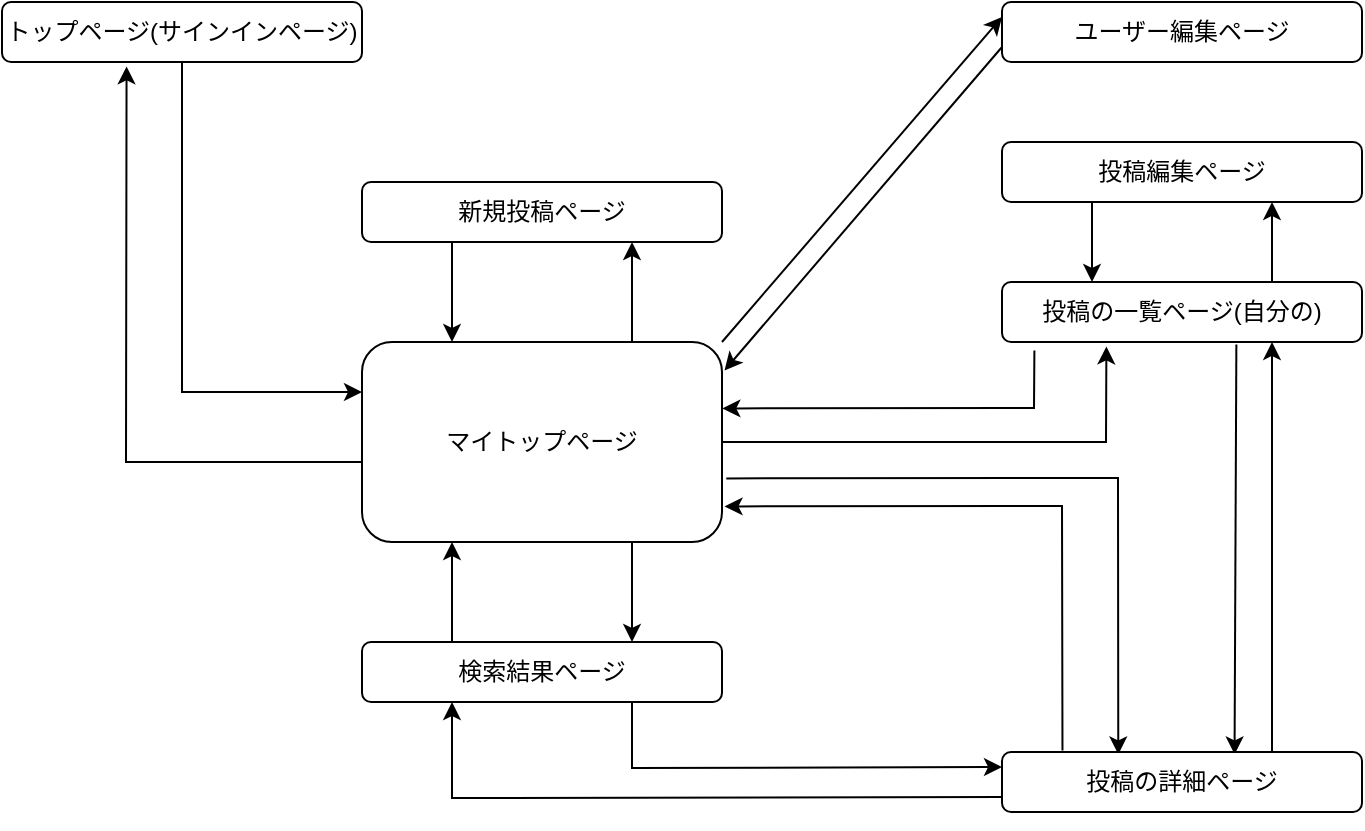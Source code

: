 <mxfile>
    <diagram id="4WiZcFKeCkeme9RHpdsZ" name="ページ1">
        <mxGraphModel dx="220" dy="951" grid="1" gridSize="10" guides="1" tooltips="1" connect="1" arrows="1" fold="1" page="1" pageScale="1" pageWidth="827" pageHeight="1169" math="0" shadow="0">
            <root>
                <mxCell id="0"/>
                <mxCell id="1" parent="0"/>
                <mxCell id="2" style="edgeStyle=none;rounded=0;html=1;strokeColor=#000000;entryX=0;entryY=0.25;entryDx=0;entryDy=0;" edge="1" parent="1" source="3" target="9">
                    <mxGeometry relative="1" as="geometry">
                        <mxPoint x="230" y="200" as="targetPoint"/>
                        <Array as="points">
                            <mxPoint x="140" y="225"/>
                        </Array>
                    </mxGeometry>
                </mxCell>
                <mxCell id="3" value="トップページ(サインインページ)" style="rounded=1;whiteSpace=wrap;html=1;" vertex="1" parent="1">
                    <mxGeometry x="50" y="30" width="180" height="30" as="geometry"/>
                </mxCell>
                <mxCell id="4" style="edgeStyle=none;html=1;exitX=0.75;exitY=0;exitDx=0;exitDy=0;entryX=0.75;entryY=1;entryDx=0;entryDy=0;" edge="1" parent="1" source="9" target="19">
                    <mxGeometry relative="1" as="geometry"/>
                </mxCell>
                <mxCell id="5" style="edgeStyle=none;html=1;exitX=0.75;exitY=1;exitDx=0;exitDy=0;entryX=0.75;entryY=0;entryDx=0;entryDy=0;" edge="1" parent="1" source="9" target="15">
                    <mxGeometry relative="1" as="geometry"/>
                </mxCell>
                <mxCell id="6" style="edgeStyle=none;rounded=0;html=1;entryX=0.346;entryY=1.073;entryDx=0;entryDy=0;entryPerimeter=0;strokeColor=#000000;exitX=0.001;exitY=0.6;exitDx=0;exitDy=0;exitPerimeter=0;" edge="1" parent="1" source="9" target="3">
                    <mxGeometry relative="1" as="geometry">
                        <mxPoint x="230" y="246" as="sourcePoint"/>
                        <Array as="points">
                            <mxPoint x="112" y="260"/>
                        </Array>
                    </mxGeometry>
                </mxCell>
                <mxCell id="7" style="edgeStyle=none;rounded=0;html=1;strokeColor=#000000;entryX=0.29;entryY=1.073;entryDx=0;entryDy=0;entryPerimeter=0;exitX=1;exitY=0.5;exitDx=0;exitDy=0;" edge="1" parent="1" source="9" target="24">
                    <mxGeometry relative="1" as="geometry">
                        <mxPoint x="411" y="250" as="sourcePoint"/>
                        <mxPoint x="600" y="201" as="targetPoint"/>
                        <Array as="points">
                            <mxPoint x="602" y="250"/>
                        </Array>
                    </mxGeometry>
                </mxCell>
                <mxCell id="8" style="edgeStyle=none;rounded=0;html=1;strokeColor=#000000;exitX=1.012;exitY=0.682;exitDx=0;exitDy=0;exitPerimeter=0;entryX=0.323;entryY=0.04;entryDx=0;entryDy=0;entryPerimeter=0;" edge="1" parent="1" source="9" target="28">
                    <mxGeometry relative="1" as="geometry">
                        <mxPoint x="420" y="294" as="sourcePoint"/>
                        <mxPoint x="610" y="401" as="targetPoint"/>
                        <Array as="points">
                            <mxPoint x="608" y="268"/>
                        </Array>
                    </mxGeometry>
                </mxCell>
                <mxCell id="9" value="マイトップページ" style="rounded=1;whiteSpace=wrap;html=1;" vertex="1" parent="1">
                    <mxGeometry x="230" y="200" width="180" height="100" as="geometry"/>
                </mxCell>
                <mxCell id="10" style="edgeStyle=none;rounded=0;html=1;strokeColor=#000000;exitX=1;exitY=0;exitDx=0;exitDy=0;entryX=0;entryY=0.25;entryDx=0;entryDy=0;" edge="1" parent="1" source="9" target="11">
                    <mxGeometry relative="1" as="geometry">
                        <mxPoint x="660" y="239" as="sourcePoint"/>
                        <mxPoint x="660" y="295" as="targetPoint"/>
                        <Array as="points"/>
                    </mxGeometry>
                </mxCell>
                <mxCell id="11" value="ユーザー編集ページ" style="rounded=1;whiteSpace=wrap;html=1;" vertex="1" parent="1">
                    <mxGeometry x="550" y="30" width="180" height="30" as="geometry"/>
                </mxCell>
                <mxCell id="12" style="edgeStyle=none;html=1;exitX=0.25;exitY=0;exitDx=0;exitDy=0;entryX=0.25;entryY=1;entryDx=0;entryDy=0;" edge="1" parent="1" source="15" target="9">
                    <mxGeometry relative="1" as="geometry"/>
                </mxCell>
                <mxCell id="13" style="edgeStyle=none;html=1;exitX=1;exitY=0.25;exitDx=0;exitDy=0;entryX=1;entryY=0.25;entryDx=0;entryDy=0;" edge="1" parent="1" source="15" target="15">
                    <mxGeometry relative="1" as="geometry"/>
                </mxCell>
                <mxCell id="14" style="edgeStyle=none;rounded=0;html=1;entryX=0;entryY=0.25;entryDx=0;entryDy=0;strokeColor=#000000;exitX=0.75;exitY=1;exitDx=0;exitDy=0;" edge="1" parent="1" source="15" target="28">
                    <mxGeometry relative="1" as="geometry">
                        <mxPoint x="360" y="380" as="sourcePoint"/>
                        <Array as="points">
                            <mxPoint x="365" y="413"/>
                        </Array>
                    </mxGeometry>
                </mxCell>
                <mxCell id="15" value="検索結果ページ" style="rounded=1;whiteSpace=wrap;html=1;" vertex="1" parent="1">
                    <mxGeometry x="230" y="350" width="180" height="30" as="geometry"/>
                </mxCell>
                <mxCell id="16" style="edgeStyle=none;rounded=0;html=1;exitX=0.25;exitY=1;exitDx=0;exitDy=0;entryX=0.25;entryY=0;entryDx=0;entryDy=0;strokeColor=#000000;" edge="1" parent="1" source="17" target="24">
                    <mxGeometry relative="1" as="geometry"/>
                </mxCell>
                <mxCell id="17" value="投稿編集ページ" style="rounded=1;whiteSpace=wrap;html=1;" vertex="1" parent="1">
                    <mxGeometry x="550" y="100" width="180" height="30" as="geometry"/>
                </mxCell>
                <mxCell id="18" style="edgeStyle=none;html=1;exitX=0.25;exitY=1;exitDx=0;exitDy=0;entryX=0.25;entryY=0;entryDx=0;entryDy=0;" edge="1" parent="1" source="19" target="9">
                    <mxGeometry relative="1" as="geometry"/>
                </mxCell>
                <mxCell id="19" value="新規投稿ページ" style="rounded=1;whiteSpace=wrap;html=1;" vertex="1" parent="1">
                    <mxGeometry x="230" y="120" width="180" height="30" as="geometry"/>
                </mxCell>
                <mxCell id="20" style="edgeStyle=none;rounded=0;html=1;exitX=0.09;exitY=1.14;exitDx=0;exitDy=0;exitPerimeter=0;entryX=1.001;entryY=0.332;entryDx=0;entryDy=0;entryPerimeter=0;" edge="1" parent="1" source="24" target="9">
                    <mxGeometry relative="1" as="geometry">
                        <mxPoint x="600" y="299" as="sourcePoint"/>
                        <mxPoint x="411" y="230" as="targetPoint"/>
                        <Array as="points">
                            <mxPoint x="566" y="233"/>
                        </Array>
                    </mxGeometry>
                </mxCell>
                <mxCell id="21" style="edgeStyle=none;rounded=0;html=1;exitX=0;exitY=0.75;exitDx=0;exitDy=0;strokeColor=#000000;entryX=1.007;entryY=0.142;entryDx=0;entryDy=0;entryPerimeter=0;" edge="1" parent="1" source="11" target="9">
                    <mxGeometry relative="1" as="geometry">
                        <mxPoint x="410" y="230" as="targetPoint"/>
                    </mxGeometry>
                </mxCell>
                <mxCell id="22" style="edgeStyle=none;rounded=0;html=1;entryX=0.646;entryY=0.04;entryDx=0;entryDy=0;entryPerimeter=0;strokeColor=#000000;exitX=0.651;exitY=1.04;exitDx=0;exitDy=0;exitPerimeter=0;" edge="1" parent="1" source="24" target="28">
                    <mxGeometry relative="1" as="geometry">
                        <mxPoint x="666" y="201" as="sourcePoint"/>
                    </mxGeometry>
                </mxCell>
                <mxCell id="23" style="edgeStyle=none;rounded=0;html=1;exitX=0.75;exitY=0;exitDx=0;exitDy=0;entryX=0.75;entryY=1;entryDx=0;entryDy=0;strokeColor=#000000;" edge="1" parent="1" source="24" target="17">
                    <mxGeometry relative="1" as="geometry"/>
                </mxCell>
                <mxCell id="24" value="投稿の一覧ページ(自分の)" style="rounded=1;whiteSpace=wrap;html=1;" vertex="1" parent="1">
                    <mxGeometry x="550" y="170" width="180" height="30" as="geometry"/>
                </mxCell>
                <mxCell id="25" style="edgeStyle=none;rounded=0;html=1;entryX=1.007;entryY=0.822;entryDx=0;entryDy=0;strokeColor=#000000;entryPerimeter=0;exitX=0.168;exitY=-0.027;exitDx=0;exitDy=0;exitPerimeter=0;" edge="1" parent="1" source="28" target="9">
                    <mxGeometry relative="1" as="geometry">
                        <mxPoint x="580" y="404" as="sourcePoint"/>
                        <Array as="points">
                            <mxPoint x="580" y="282"/>
                        </Array>
                    </mxGeometry>
                </mxCell>
                <mxCell id="26" style="edgeStyle=none;rounded=0;html=1;strokeColor=#000000;exitX=0;exitY=0.75;exitDx=0;exitDy=0;entryX=0.25;entryY=1;entryDx=0;entryDy=0;" edge="1" parent="1" source="28" target="15">
                    <mxGeometry relative="1" as="geometry">
                        <mxPoint x="270" y="384" as="targetPoint"/>
                        <Array as="points">
                            <mxPoint x="275" y="428"/>
                        </Array>
                    </mxGeometry>
                </mxCell>
                <mxCell id="27" style="edgeStyle=none;rounded=0;html=1;exitX=0.75;exitY=1;exitDx=0;exitDy=0;strokeColor=#000000;entryX=0.75;entryY=1;entryDx=0;entryDy=0;" edge="1" parent="1" source="28" target="24">
                    <mxGeometry relative="1" as="geometry">
                        <mxPoint x="685" y="202" as="targetPoint"/>
                    </mxGeometry>
                </mxCell>
                <mxCell id="28" value="投稿の詳細ページ" style="rounded=1;whiteSpace=wrap;html=1;" vertex="1" parent="1">
                    <mxGeometry x="550" y="405" width="180" height="30" as="geometry"/>
                </mxCell>
            </root>
        </mxGraphModel>
    </diagram>
</mxfile>